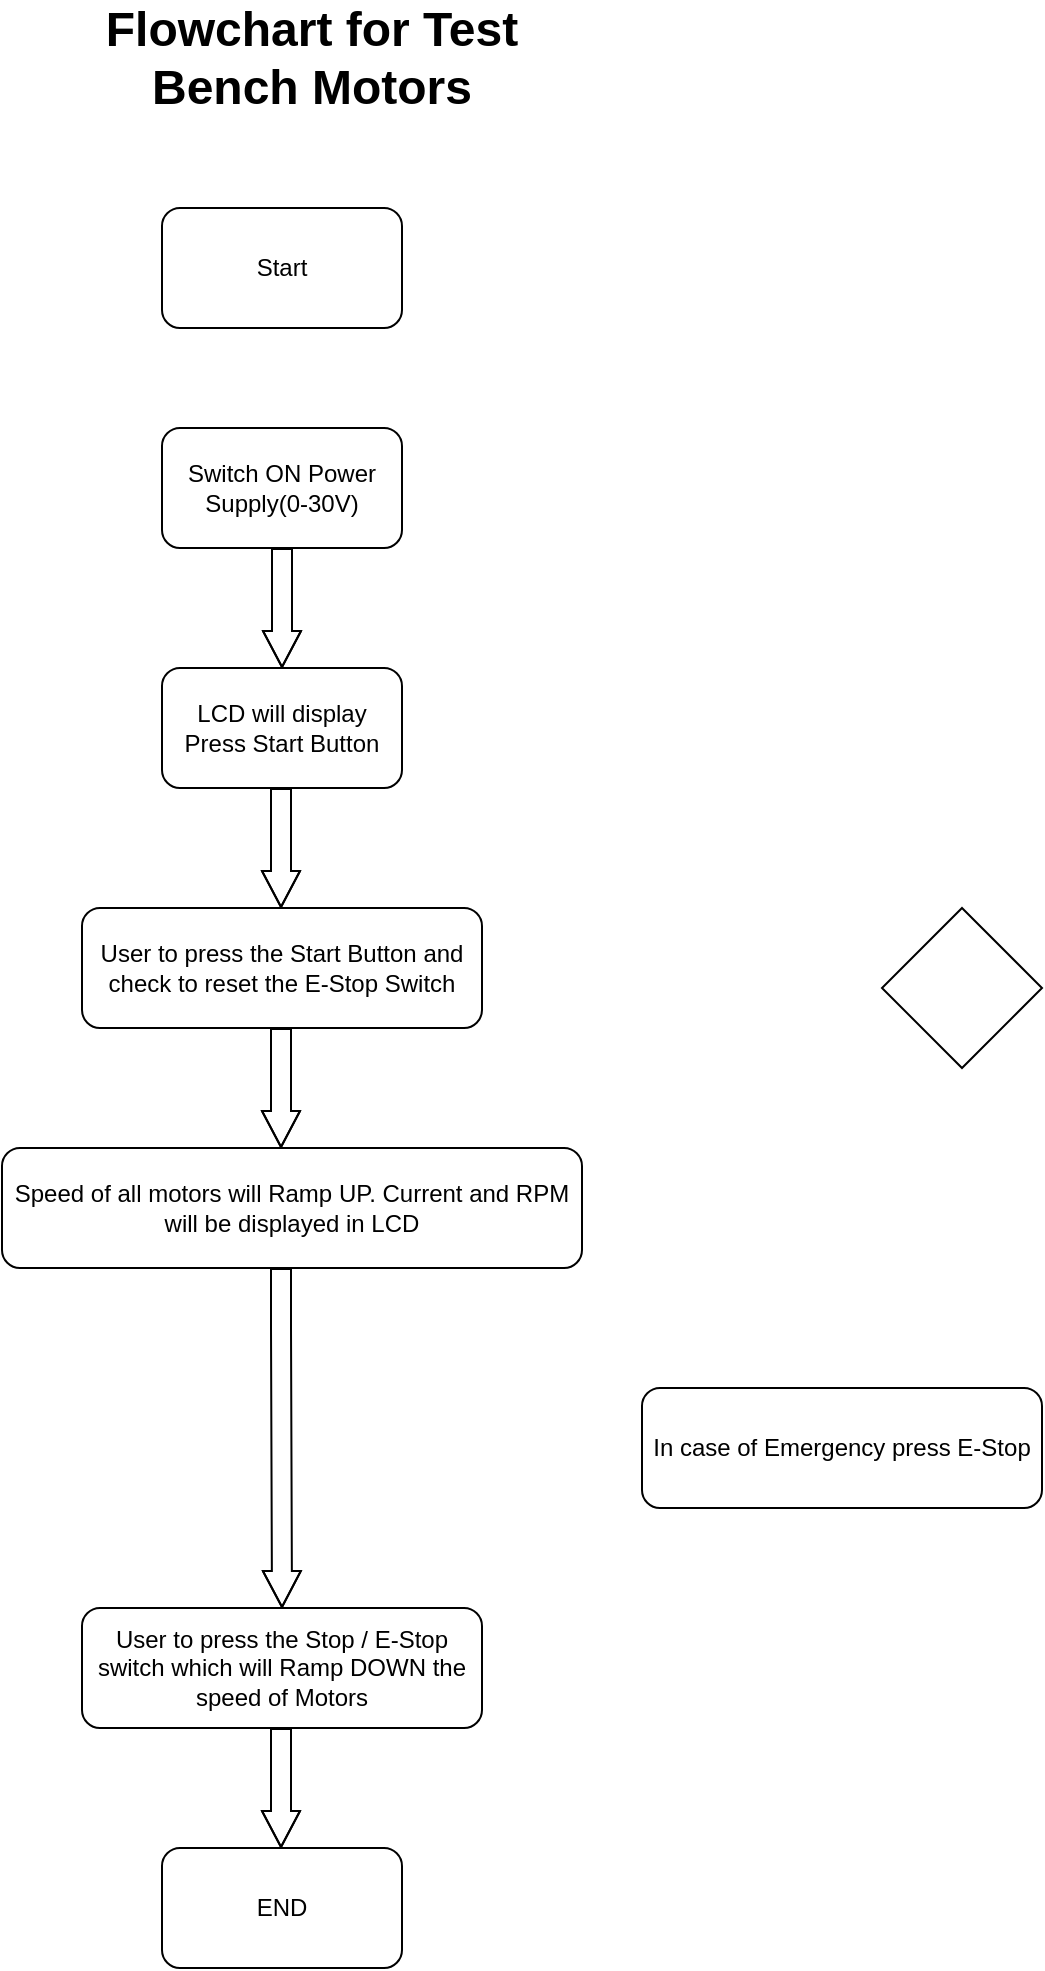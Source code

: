 <mxfile version="23.1.1" type="github">
  <diagram name="Page-1" id="oxuLW_X76Q5w0RuZrdXl">
    <mxGraphModel dx="880" dy="510" grid="1" gridSize="10" guides="1" tooltips="1" connect="1" arrows="1" fold="1" page="1" pageScale="1" pageWidth="1169" pageHeight="1654" math="0" shadow="0">
      <root>
        <mxCell id="0" />
        <mxCell id="1" parent="0" />
        <mxCell id="IYdtczbGGSeZNlVLVyFE-1" value="LCD will display Press Start Button" style="rounded=1;whiteSpace=wrap;html=1;" vertex="1" parent="1">
          <mxGeometry x="320" y="390" width="120" height="60" as="geometry" />
        </mxCell>
        <mxCell id="IYdtczbGGSeZNlVLVyFE-2" value="Switch ON Power Supply(0-30V)" style="rounded=1;whiteSpace=wrap;html=1;" vertex="1" parent="1">
          <mxGeometry x="320" y="270" width="120" height="60" as="geometry" />
        </mxCell>
        <mxCell id="IYdtczbGGSeZNlVLVyFE-3" value="" style="shape=flexArrow;endArrow=classic;html=1;rounded=0;exitX=0.5;exitY=1;exitDx=0;exitDy=0;entryX=0.5;entryY=0;entryDx=0;entryDy=0;endWidth=8;endSize=5.67;" edge="1" parent="1" source="IYdtczbGGSeZNlVLVyFE-2" target="IYdtczbGGSeZNlVLVyFE-1">
          <mxGeometry width="50" height="50" relative="1" as="geometry">
            <mxPoint x="390" y="520" as="sourcePoint" />
            <mxPoint x="440" y="470" as="targetPoint" />
            <Array as="points">
              <mxPoint x="380" y="360" />
            </Array>
          </mxGeometry>
        </mxCell>
        <mxCell id="IYdtczbGGSeZNlVLVyFE-5" value="User to press the Start Button and check to reset the E-Stop Switch" style="rounded=1;whiteSpace=wrap;html=1;" vertex="1" parent="1">
          <mxGeometry x="280" y="510" width="200" height="60" as="geometry" />
        </mxCell>
        <mxCell id="IYdtczbGGSeZNlVLVyFE-7" value="Speed of all motors will Ramp UP. Current and RPM will be displayed in LCD" style="rounded=1;whiteSpace=wrap;html=1;" vertex="1" parent="1">
          <mxGeometry x="240" y="630" width="290" height="60" as="geometry" />
        </mxCell>
        <mxCell id="IYdtczbGGSeZNlVLVyFE-8" value="" style="shape=flexArrow;endArrow=classic;html=1;rounded=0;exitX=0.5;exitY=1;exitDx=0;exitDy=0;entryX=0.5;entryY=0;entryDx=0;entryDy=0;endWidth=8;endSize=5.67;" edge="1" parent="1">
          <mxGeometry width="50" height="50" relative="1" as="geometry">
            <mxPoint x="379.5" y="450" as="sourcePoint" />
            <mxPoint x="379.5" y="510" as="targetPoint" />
            <Array as="points">
              <mxPoint x="379.5" y="480" />
            </Array>
          </mxGeometry>
        </mxCell>
        <mxCell id="IYdtczbGGSeZNlVLVyFE-9" value="" style="shape=flexArrow;endArrow=classic;html=1;rounded=0;exitX=0.5;exitY=1;exitDx=0;exitDy=0;entryX=0.5;entryY=0;entryDx=0;entryDy=0;endWidth=8;endSize=5.67;" edge="1" parent="1">
          <mxGeometry width="50" height="50" relative="1" as="geometry">
            <mxPoint x="379.5" y="570" as="sourcePoint" />
            <mxPoint x="379.5" y="630" as="targetPoint" />
            <Array as="points">
              <mxPoint x="379.5" y="600" />
            </Array>
          </mxGeometry>
        </mxCell>
        <mxCell id="IYdtczbGGSeZNlVLVyFE-10" value="&lt;b&gt;&lt;font style=&quot;font-size: 24px;&quot;&gt;Flowchart for Test Bench Motors&lt;/font&gt;&lt;/b&gt;" style="text;html=1;strokeColor=none;fillColor=none;align=center;verticalAlign=middle;whiteSpace=wrap;rounded=0;" vertex="1" parent="1">
          <mxGeometry x="260" y="70" width="270" height="30" as="geometry" />
        </mxCell>
        <mxCell id="IYdtczbGGSeZNlVLVyFE-12" value="User to press the Stop / E-Stop switch which will Ramp DOWN the speed of Motors" style="rounded=1;whiteSpace=wrap;html=1;" vertex="1" parent="1">
          <mxGeometry x="280" y="860" width="200" height="60" as="geometry" />
        </mxCell>
        <mxCell id="IYdtczbGGSeZNlVLVyFE-13" value="" style="shape=flexArrow;endArrow=classic;html=1;rounded=0;exitX=0.5;exitY=1;exitDx=0;exitDy=0;entryX=0.5;entryY=0;entryDx=0;entryDy=0;endWidth=8;endSize=5.67;" edge="1" parent="1" target="IYdtczbGGSeZNlVLVyFE-12">
          <mxGeometry width="50" height="50" relative="1" as="geometry">
            <mxPoint x="379.5" y="690" as="sourcePoint" />
            <mxPoint x="379.5" y="750" as="targetPoint" />
            <Array as="points">
              <mxPoint x="379.5" y="720" />
            </Array>
          </mxGeometry>
        </mxCell>
        <mxCell id="IYdtczbGGSeZNlVLVyFE-14" value="END" style="rounded=1;whiteSpace=wrap;html=1;" vertex="1" parent="1">
          <mxGeometry x="320" y="980" width="120" height="60" as="geometry" />
        </mxCell>
        <mxCell id="IYdtczbGGSeZNlVLVyFE-15" value="Start" style="rounded=1;whiteSpace=wrap;html=1;" vertex="1" parent="1">
          <mxGeometry x="320" y="160" width="120" height="60" as="geometry" />
        </mxCell>
        <mxCell id="IYdtczbGGSeZNlVLVyFE-16" value="" style="shape=flexArrow;endArrow=classic;html=1;rounded=0;exitX=0.5;exitY=1;exitDx=0;exitDy=0;entryX=0.5;entryY=0;entryDx=0;entryDy=0;endWidth=8;endSize=5.67;" edge="1" parent="1">
          <mxGeometry width="50" height="50" relative="1" as="geometry">
            <mxPoint x="379.5" y="920" as="sourcePoint" />
            <mxPoint x="379.5" y="980" as="targetPoint" />
            <Array as="points">
              <mxPoint x="379.5" y="950" />
            </Array>
          </mxGeometry>
        </mxCell>
        <mxCell id="IYdtczbGGSeZNlVLVyFE-18" value="" style="rhombus;whiteSpace=wrap;html=1;" vertex="1" parent="1">
          <mxGeometry x="680" y="510" width="80" height="80" as="geometry" />
        </mxCell>
        <mxCell id="IYdtczbGGSeZNlVLVyFE-19" value="In case of Emergency press E-Stop" style="rounded=1;whiteSpace=wrap;html=1;" vertex="1" parent="1">
          <mxGeometry x="560" y="750" width="200" height="60" as="geometry" />
        </mxCell>
      </root>
    </mxGraphModel>
  </diagram>
</mxfile>
